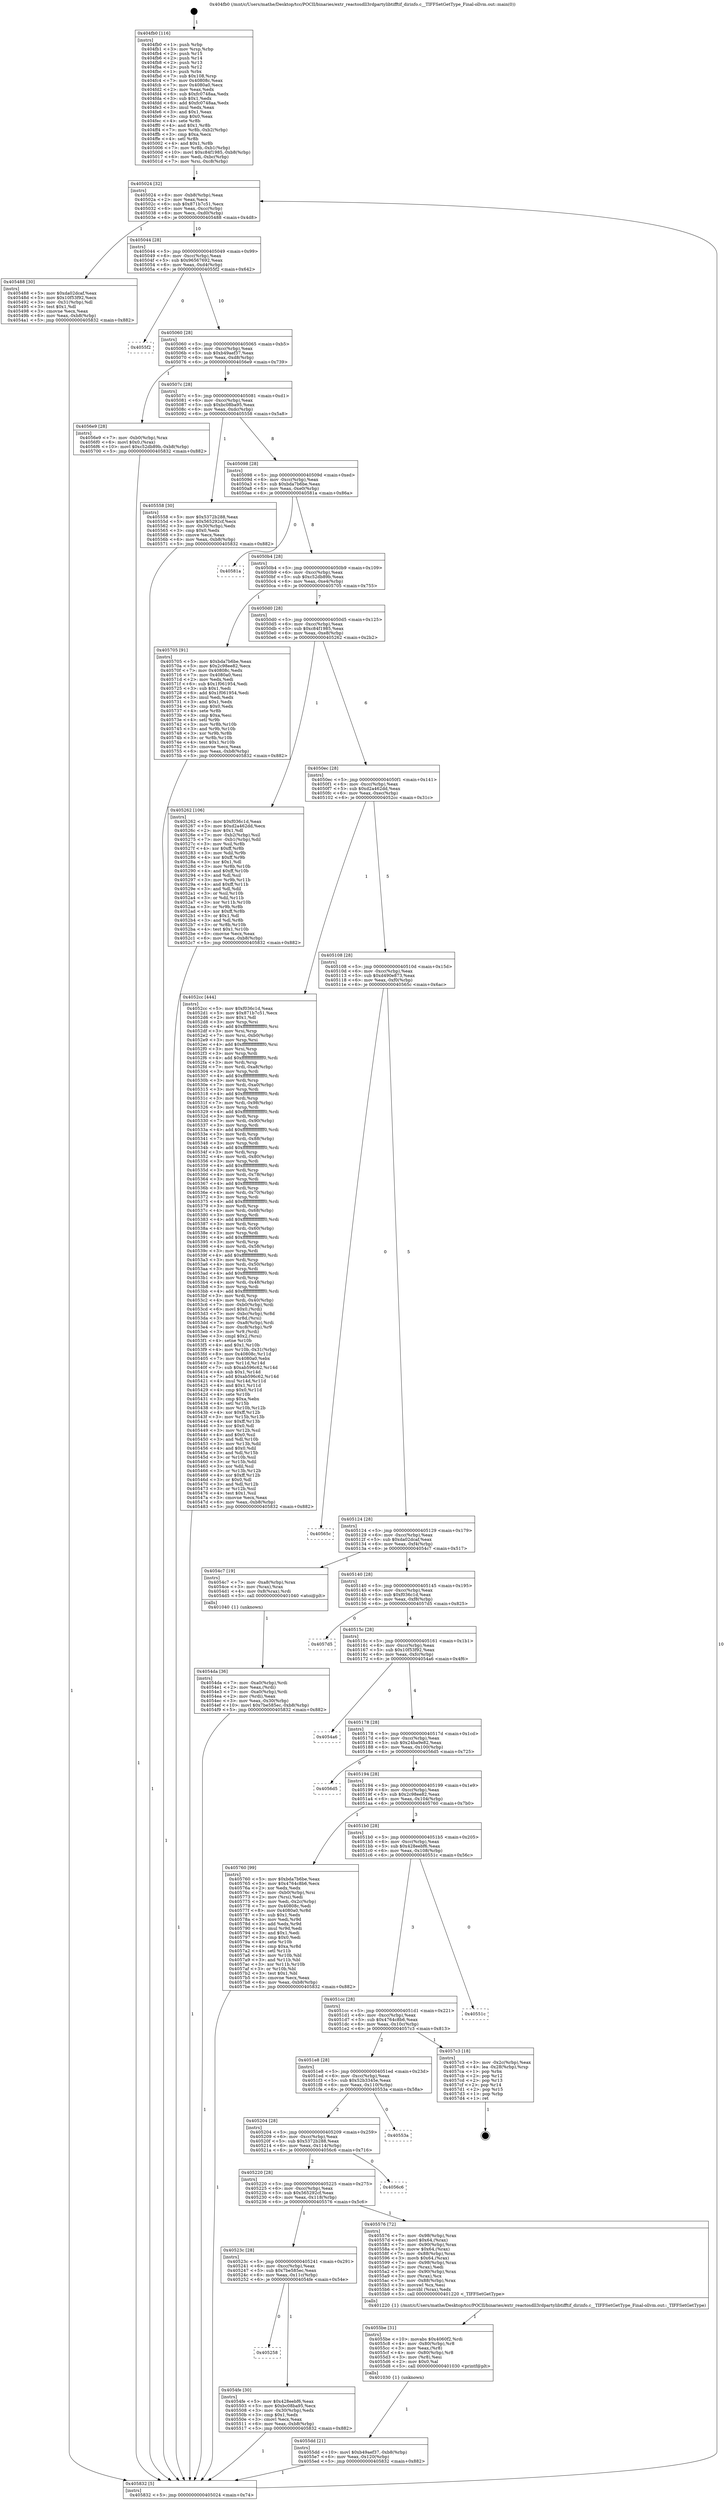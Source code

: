 digraph "0x404fb0" {
  label = "0x404fb0 (/mnt/c/Users/mathe/Desktop/tcc/POCII/binaries/extr_reactosdll3rdpartylibtifftif_dirinfo.c__TIFFSetGetType_Final-ollvm.out::main(0))"
  labelloc = "t"
  node[shape=record]

  Entry [label="",width=0.3,height=0.3,shape=circle,fillcolor=black,style=filled]
  "0x405024" [label="{
     0x405024 [32]\l
     | [instrs]\l
     &nbsp;&nbsp;0x405024 \<+6\>: mov -0xb8(%rbp),%eax\l
     &nbsp;&nbsp;0x40502a \<+2\>: mov %eax,%ecx\l
     &nbsp;&nbsp;0x40502c \<+6\>: sub $0x871b7c51,%ecx\l
     &nbsp;&nbsp;0x405032 \<+6\>: mov %eax,-0xcc(%rbp)\l
     &nbsp;&nbsp;0x405038 \<+6\>: mov %ecx,-0xd0(%rbp)\l
     &nbsp;&nbsp;0x40503e \<+6\>: je 0000000000405488 \<main+0x4d8\>\l
  }"]
  "0x405488" [label="{
     0x405488 [30]\l
     | [instrs]\l
     &nbsp;&nbsp;0x405488 \<+5\>: mov $0xda02dcaf,%eax\l
     &nbsp;&nbsp;0x40548d \<+5\>: mov $0x10f53f92,%ecx\l
     &nbsp;&nbsp;0x405492 \<+3\>: mov -0x31(%rbp),%dl\l
     &nbsp;&nbsp;0x405495 \<+3\>: test $0x1,%dl\l
     &nbsp;&nbsp;0x405498 \<+3\>: cmovne %ecx,%eax\l
     &nbsp;&nbsp;0x40549b \<+6\>: mov %eax,-0xb8(%rbp)\l
     &nbsp;&nbsp;0x4054a1 \<+5\>: jmp 0000000000405832 \<main+0x882\>\l
  }"]
  "0x405044" [label="{
     0x405044 [28]\l
     | [instrs]\l
     &nbsp;&nbsp;0x405044 \<+5\>: jmp 0000000000405049 \<main+0x99\>\l
     &nbsp;&nbsp;0x405049 \<+6\>: mov -0xcc(%rbp),%eax\l
     &nbsp;&nbsp;0x40504f \<+5\>: sub $0x96567692,%eax\l
     &nbsp;&nbsp;0x405054 \<+6\>: mov %eax,-0xd4(%rbp)\l
     &nbsp;&nbsp;0x40505a \<+6\>: je 00000000004055f2 \<main+0x642\>\l
  }"]
  Exit [label="",width=0.3,height=0.3,shape=circle,fillcolor=black,style=filled,peripheries=2]
  "0x4055f2" [label="{
     0x4055f2\l
  }", style=dashed]
  "0x405060" [label="{
     0x405060 [28]\l
     | [instrs]\l
     &nbsp;&nbsp;0x405060 \<+5\>: jmp 0000000000405065 \<main+0xb5\>\l
     &nbsp;&nbsp;0x405065 \<+6\>: mov -0xcc(%rbp),%eax\l
     &nbsp;&nbsp;0x40506b \<+5\>: sub $0xb49aef37,%eax\l
     &nbsp;&nbsp;0x405070 \<+6\>: mov %eax,-0xd8(%rbp)\l
     &nbsp;&nbsp;0x405076 \<+6\>: je 00000000004056e9 \<main+0x739\>\l
  }"]
  "0x4055dd" [label="{
     0x4055dd [21]\l
     | [instrs]\l
     &nbsp;&nbsp;0x4055dd \<+10\>: movl $0xb49aef37,-0xb8(%rbp)\l
     &nbsp;&nbsp;0x4055e7 \<+6\>: mov %eax,-0x120(%rbp)\l
     &nbsp;&nbsp;0x4055ed \<+5\>: jmp 0000000000405832 \<main+0x882\>\l
  }"]
  "0x4056e9" [label="{
     0x4056e9 [28]\l
     | [instrs]\l
     &nbsp;&nbsp;0x4056e9 \<+7\>: mov -0xb0(%rbp),%rax\l
     &nbsp;&nbsp;0x4056f0 \<+6\>: movl $0x0,(%rax)\l
     &nbsp;&nbsp;0x4056f6 \<+10\>: movl $0xc52db89b,-0xb8(%rbp)\l
     &nbsp;&nbsp;0x405700 \<+5\>: jmp 0000000000405832 \<main+0x882\>\l
  }"]
  "0x40507c" [label="{
     0x40507c [28]\l
     | [instrs]\l
     &nbsp;&nbsp;0x40507c \<+5\>: jmp 0000000000405081 \<main+0xd1\>\l
     &nbsp;&nbsp;0x405081 \<+6\>: mov -0xcc(%rbp),%eax\l
     &nbsp;&nbsp;0x405087 \<+5\>: sub $0xbc08ba95,%eax\l
     &nbsp;&nbsp;0x40508c \<+6\>: mov %eax,-0xdc(%rbp)\l
     &nbsp;&nbsp;0x405092 \<+6\>: je 0000000000405558 \<main+0x5a8\>\l
  }"]
  "0x4055be" [label="{
     0x4055be [31]\l
     | [instrs]\l
     &nbsp;&nbsp;0x4055be \<+10\>: movabs $0x4060f2,%rdi\l
     &nbsp;&nbsp;0x4055c8 \<+4\>: mov -0x80(%rbp),%r8\l
     &nbsp;&nbsp;0x4055cc \<+3\>: mov %eax,(%r8)\l
     &nbsp;&nbsp;0x4055cf \<+4\>: mov -0x80(%rbp),%r8\l
     &nbsp;&nbsp;0x4055d3 \<+3\>: mov (%r8),%esi\l
     &nbsp;&nbsp;0x4055d6 \<+2\>: mov $0x0,%al\l
     &nbsp;&nbsp;0x4055d8 \<+5\>: call 0000000000401030 \<printf@plt\>\l
     | [calls]\l
     &nbsp;&nbsp;0x401030 \{1\} (unknown)\l
  }"]
  "0x405558" [label="{
     0x405558 [30]\l
     | [instrs]\l
     &nbsp;&nbsp;0x405558 \<+5\>: mov $0x5372b288,%eax\l
     &nbsp;&nbsp;0x40555d \<+5\>: mov $0x565292cf,%ecx\l
     &nbsp;&nbsp;0x405562 \<+3\>: mov -0x30(%rbp),%edx\l
     &nbsp;&nbsp;0x405565 \<+3\>: cmp $0x0,%edx\l
     &nbsp;&nbsp;0x405568 \<+3\>: cmove %ecx,%eax\l
     &nbsp;&nbsp;0x40556b \<+6\>: mov %eax,-0xb8(%rbp)\l
     &nbsp;&nbsp;0x405571 \<+5\>: jmp 0000000000405832 \<main+0x882\>\l
  }"]
  "0x405098" [label="{
     0x405098 [28]\l
     | [instrs]\l
     &nbsp;&nbsp;0x405098 \<+5\>: jmp 000000000040509d \<main+0xed\>\l
     &nbsp;&nbsp;0x40509d \<+6\>: mov -0xcc(%rbp),%eax\l
     &nbsp;&nbsp;0x4050a3 \<+5\>: sub $0xbda7b6be,%eax\l
     &nbsp;&nbsp;0x4050a8 \<+6\>: mov %eax,-0xe0(%rbp)\l
     &nbsp;&nbsp;0x4050ae \<+6\>: je 000000000040581a \<main+0x86a\>\l
  }"]
  "0x405258" [label="{
     0x405258\l
  }", style=dashed]
  "0x40581a" [label="{
     0x40581a\l
  }", style=dashed]
  "0x4050b4" [label="{
     0x4050b4 [28]\l
     | [instrs]\l
     &nbsp;&nbsp;0x4050b4 \<+5\>: jmp 00000000004050b9 \<main+0x109\>\l
     &nbsp;&nbsp;0x4050b9 \<+6\>: mov -0xcc(%rbp),%eax\l
     &nbsp;&nbsp;0x4050bf \<+5\>: sub $0xc52db89b,%eax\l
     &nbsp;&nbsp;0x4050c4 \<+6\>: mov %eax,-0xe4(%rbp)\l
     &nbsp;&nbsp;0x4050ca \<+6\>: je 0000000000405705 \<main+0x755\>\l
  }"]
  "0x4054fe" [label="{
     0x4054fe [30]\l
     | [instrs]\l
     &nbsp;&nbsp;0x4054fe \<+5\>: mov $0x428eebf6,%eax\l
     &nbsp;&nbsp;0x405503 \<+5\>: mov $0xbc08ba95,%ecx\l
     &nbsp;&nbsp;0x405508 \<+3\>: mov -0x30(%rbp),%edx\l
     &nbsp;&nbsp;0x40550b \<+3\>: cmp $0x1,%edx\l
     &nbsp;&nbsp;0x40550e \<+3\>: cmovl %ecx,%eax\l
     &nbsp;&nbsp;0x405511 \<+6\>: mov %eax,-0xb8(%rbp)\l
     &nbsp;&nbsp;0x405517 \<+5\>: jmp 0000000000405832 \<main+0x882\>\l
  }"]
  "0x405705" [label="{
     0x405705 [91]\l
     | [instrs]\l
     &nbsp;&nbsp;0x405705 \<+5\>: mov $0xbda7b6be,%eax\l
     &nbsp;&nbsp;0x40570a \<+5\>: mov $0x2c98ee82,%ecx\l
     &nbsp;&nbsp;0x40570f \<+7\>: mov 0x40808c,%edx\l
     &nbsp;&nbsp;0x405716 \<+7\>: mov 0x4080a0,%esi\l
     &nbsp;&nbsp;0x40571d \<+2\>: mov %edx,%edi\l
     &nbsp;&nbsp;0x40571f \<+6\>: sub $0x1f061954,%edi\l
     &nbsp;&nbsp;0x405725 \<+3\>: sub $0x1,%edi\l
     &nbsp;&nbsp;0x405728 \<+6\>: add $0x1f061954,%edi\l
     &nbsp;&nbsp;0x40572e \<+3\>: imul %edi,%edx\l
     &nbsp;&nbsp;0x405731 \<+3\>: and $0x1,%edx\l
     &nbsp;&nbsp;0x405734 \<+3\>: cmp $0x0,%edx\l
     &nbsp;&nbsp;0x405737 \<+4\>: sete %r8b\l
     &nbsp;&nbsp;0x40573b \<+3\>: cmp $0xa,%esi\l
     &nbsp;&nbsp;0x40573e \<+4\>: setl %r9b\l
     &nbsp;&nbsp;0x405742 \<+3\>: mov %r8b,%r10b\l
     &nbsp;&nbsp;0x405745 \<+3\>: and %r9b,%r10b\l
     &nbsp;&nbsp;0x405748 \<+3\>: xor %r9b,%r8b\l
     &nbsp;&nbsp;0x40574b \<+3\>: or %r8b,%r10b\l
     &nbsp;&nbsp;0x40574e \<+4\>: test $0x1,%r10b\l
     &nbsp;&nbsp;0x405752 \<+3\>: cmovne %ecx,%eax\l
     &nbsp;&nbsp;0x405755 \<+6\>: mov %eax,-0xb8(%rbp)\l
     &nbsp;&nbsp;0x40575b \<+5\>: jmp 0000000000405832 \<main+0x882\>\l
  }"]
  "0x4050d0" [label="{
     0x4050d0 [28]\l
     | [instrs]\l
     &nbsp;&nbsp;0x4050d0 \<+5\>: jmp 00000000004050d5 \<main+0x125\>\l
     &nbsp;&nbsp;0x4050d5 \<+6\>: mov -0xcc(%rbp),%eax\l
     &nbsp;&nbsp;0x4050db \<+5\>: sub $0xc84f1985,%eax\l
     &nbsp;&nbsp;0x4050e0 \<+6\>: mov %eax,-0xe8(%rbp)\l
     &nbsp;&nbsp;0x4050e6 \<+6\>: je 0000000000405262 \<main+0x2b2\>\l
  }"]
  "0x40523c" [label="{
     0x40523c [28]\l
     | [instrs]\l
     &nbsp;&nbsp;0x40523c \<+5\>: jmp 0000000000405241 \<main+0x291\>\l
     &nbsp;&nbsp;0x405241 \<+6\>: mov -0xcc(%rbp),%eax\l
     &nbsp;&nbsp;0x405247 \<+5\>: sub $0x7be585ec,%eax\l
     &nbsp;&nbsp;0x40524c \<+6\>: mov %eax,-0x11c(%rbp)\l
     &nbsp;&nbsp;0x405252 \<+6\>: je 00000000004054fe \<main+0x54e\>\l
  }"]
  "0x405262" [label="{
     0x405262 [106]\l
     | [instrs]\l
     &nbsp;&nbsp;0x405262 \<+5\>: mov $0xf036c1d,%eax\l
     &nbsp;&nbsp;0x405267 \<+5\>: mov $0xd2a462dd,%ecx\l
     &nbsp;&nbsp;0x40526c \<+2\>: mov $0x1,%dl\l
     &nbsp;&nbsp;0x40526e \<+7\>: mov -0xb2(%rbp),%sil\l
     &nbsp;&nbsp;0x405275 \<+7\>: mov -0xb1(%rbp),%dil\l
     &nbsp;&nbsp;0x40527c \<+3\>: mov %sil,%r8b\l
     &nbsp;&nbsp;0x40527f \<+4\>: xor $0xff,%r8b\l
     &nbsp;&nbsp;0x405283 \<+3\>: mov %dil,%r9b\l
     &nbsp;&nbsp;0x405286 \<+4\>: xor $0xff,%r9b\l
     &nbsp;&nbsp;0x40528a \<+3\>: xor $0x1,%dl\l
     &nbsp;&nbsp;0x40528d \<+3\>: mov %r8b,%r10b\l
     &nbsp;&nbsp;0x405290 \<+4\>: and $0xff,%r10b\l
     &nbsp;&nbsp;0x405294 \<+3\>: and %dl,%sil\l
     &nbsp;&nbsp;0x405297 \<+3\>: mov %r9b,%r11b\l
     &nbsp;&nbsp;0x40529a \<+4\>: and $0xff,%r11b\l
     &nbsp;&nbsp;0x40529e \<+3\>: and %dl,%dil\l
     &nbsp;&nbsp;0x4052a1 \<+3\>: or %sil,%r10b\l
     &nbsp;&nbsp;0x4052a4 \<+3\>: or %dil,%r11b\l
     &nbsp;&nbsp;0x4052a7 \<+3\>: xor %r11b,%r10b\l
     &nbsp;&nbsp;0x4052aa \<+3\>: or %r9b,%r8b\l
     &nbsp;&nbsp;0x4052ad \<+4\>: xor $0xff,%r8b\l
     &nbsp;&nbsp;0x4052b1 \<+3\>: or $0x1,%dl\l
     &nbsp;&nbsp;0x4052b4 \<+3\>: and %dl,%r8b\l
     &nbsp;&nbsp;0x4052b7 \<+3\>: or %r8b,%r10b\l
     &nbsp;&nbsp;0x4052ba \<+4\>: test $0x1,%r10b\l
     &nbsp;&nbsp;0x4052be \<+3\>: cmovne %ecx,%eax\l
     &nbsp;&nbsp;0x4052c1 \<+6\>: mov %eax,-0xb8(%rbp)\l
     &nbsp;&nbsp;0x4052c7 \<+5\>: jmp 0000000000405832 \<main+0x882\>\l
  }"]
  "0x4050ec" [label="{
     0x4050ec [28]\l
     | [instrs]\l
     &nbsp;&nbsp;0x4050ec \<+5\>: jmp 00000000004050f1 \<main+0x141\>\l
     &nbsp;&nbsp;0x4050f1 \<+6\>: mov -0xcc(%rbp),%eax\l
     &nbsp;&nbsp;0x4050f7 \<+5\>: sub $0xd2a462dd,%eax\l
     &nbsp;&nbsp;0x4050fc \<+6\>: mov %eax,-0xec(%rbp)\l
     &nbsp;&nbsp;0x405102 \<+6\>: je 00000000004052cc \<main+0x31c\>\l
  }"]
  "0x405832" [label="{
     0x405832 [5]\l
     | [instrs]\l
     &nbsp;&nbsp;0x405832 \<+5\>: jmp 0000000000405024 \<main+0x74\>\l
  }"]
  "0x404fb0" [label="{
     0x404fb0 [116]\l
     | [instrs]\l
     &nbsp;&nbsp;0x404fb0 \<+1\>: push %rbp\l
     &nbsp;&nbsp;0x404fb1 \<+3\>: mov %rsp,%rbp\l
     &nbsp;&nbsp;0x404fb4 \<+2\>: push %r15\l
     &nbsp;&nbsp;0x404fb6 \<+2\>: push %r14\l
     &nbsp;&nbsp;0x404fb8 \<+2\>: push %r13\l
     &nbsp;&nbsp;0x404fba \<+2\>: push %r12\l
     &nbsp;&nbsp;0x404fbc \<+1\>: push %rbx\l
     &nbsp;&nbsp;0x404fbd \<+7\>: sub $0x108,%rsp\l
     &nbsp;&nbsp;0x404fc4 \<+7\>: mov 0x40808c,%eax\l
     &nbsp;&nbsp;0x404fcb \<+7\>: mov 0x4080a0,%ecx\l
     &nbsp;&nbsp;0x404fd2 \<+2\>: mov %eax,%edx\l
     &nbsp;&nbsp;0x404fd4 \<+6\>: sub $0xfc0748aa,%edx\l
     &nbsp;&nbsp;0x404fda \<+3\>: sub $0x1,%edx\l
     &nbsp;&nbsp;0x404fdd \<+6\>: add $0xfc0748aa,%edx\l
     &nbsp;&nbsp;0x404fe3 \<+3\>: imul %edx,%eax\l
     &nbsp;&nbsp;0x404fe6 \<+3\>: and $0x1,%eax\l
     &nbsp;&nbsp;0x404fe9 \<+3\>: cmp $0x0,%eax\l
     &nbsp;&nbsp;0x404fec \<+4\>: sete %r8b\l
     &nbsp;&nbsp;0x404ff0 \<+4\>: and $0x1,%r8b\l
     &nbsp;&nbsp;0x404ff4 \<+7\>: mov %r8b,-0xb2(%rbp)\l
     &nbsp;&nbsp;0x404ffb \<+3\>: cmp $0xa,%ecx\l
     &nbsp;&nbsp;0x404ffe \<+4\>: setl %r8b\l
     &nbsp;&nbsp;0x405002 \<+4\>: and $0x1,%r8b\l
     &nbsp;&nbsp;0x405006 \<+7\>: mov %r8b,-0xb1(%rbp)\l
     &nbsp;&nbsp;0x40500d \<+10\>: movl $0xc84f1985,-0xb8(%rbp)\l
     &nbsp;&nbsp;0x405017 \<+6\>: mov %edi,-0xbc(%rbp)\l
     &nbsp;&nbsp;0x40501d \<+7\>: mov %rsi,-0xc8(%rbp)\l
  }"]
  "0x405576" [label="{
     0x405576 [72]\l
     | [instrs]\l
     &nbsp;&nbsp;0x405576 \<+7\>: mov -0x98(%rbp),%rax\l
     &nbsp;&nbsp;0x40557d \<+6\>: movl $0x64,(%rax)\l
     &nbsp;&nbsp;0x405583 \<+7\>: mov -0x90(%rbp),%rax\l
     &nbsp;&nbsp;0x40558a \<+5\>: movw $0x64,(%rax)\l
     &nbsp;&nbsp;0x40558f \<+7\>: mov -0x88(%rbp),%rax\l
     &nbsp;&nbsp;0x405596 \<+3\>: movb $0x64,(%rax)\l
     &nbsp;&nbsp;0x405599 \<+7\>: mov -0x98(%rbp),%rax\l
     &nbsp;&nbsp;0x4055a0 \<+2\>: mov (%rax),%edi\l
     &nbsp;&nbsp;0x4055a2 \<+7\>: mov -0x90(%rbp),%rax\l
     &nbsp;&nbsp;0x4055a9 \<+3\>: mov (%rax),%cx\l
     &nbsp;&nbsp;0x4055ac \<+7\>: mov -0x88(%rbp),%rax\l
     &nbsp;&nbsp;0x4055b3 \<+3\>: movswl %cx,%esi\l
     &nbsp;&nbsp;0x4055b6 \<+3\>: movzbl (%rax),%edx\l
     &nbsp;&nbsp;0x4055b9 \<+5\>: call 0000000000401220 \<_TIFFSetGetType\>\l
     | [calls]\l
     &nbsp;&nbsp;0x401220 \{1\} (/mnt/c/Users/mathe/Desktop/tcc/POCII/binaries/extr_reactosdll3rdpartylibtifftif_dirinfo.c__TIFFSetGetType_Final-ollvm.out::_TIFFSetGetType)\l
  }"]
  "0x4052cc" [label="{
     0x4052cc [444]\l
     | [instrs]\l
     &nbsp;&nbsp;0x4052cc \<+5\>: mov $0xf036c1d,%eax\l
     &nbsp;&nbsp;0x4052d1 \<+5\>: mov $0x871b7c51,%ecx\l
     &nbsp;&nbsp;0x4052d6 \<+2\>: mov $0x1,%dl\l
     &nbsp;&nbsp;0x4052d8 \<+3\>: mov %rsp,%rsi\l
     &nbsp;&nbsp;0x4052db \<+4\>: add $0xfffffffffffffff0,%rsi\l
     &nbsp;&nbsp;0x4052df \<+3\>: mov %rsi,%rsp\l
     &nbsp;&nbsp;0x4052e2 \<+7\>: mov %rsi,-0xb0(%rbp)\l
     &nbsp;&nbsp;0x4052e9 \<+3\>: mov %rsp,%rsi\l
     &nbsp;&nbsp;0x4052ec \<+4\>: add $0xfffffffffffffff0,%rsi\l
     &nbsp;&nbsp;0x4052f0 \<+3\>: mov %rsi,%rsp\l
     &nbsp;&nbsp;0x4052f3 \<+3\>: mov %rsp,%rdi\l
     &nbsp;&nbsp;0x4052f6 \<+4\>: add $0xfffffffffffffff0,%rdi\l
     &nbsp;&nbsp;0x4052fa \<+3\>: mov %rdi,%rsp\l
     &nbsp;&nbsp;0x4052fd \<+7\>: mov %rdi,-0xa8(%rbp)\l
     &nbsp;&nbsp;0x405304 \<+3\>: mov %rsp,%rdi\l
     &nbsp;&nbsp;0x405307 \<+4\>: add $0xfffffffffffffff0,%rdi\l
     &nbsp;&nbsp;0x40530b \<+3\>: mov %rdi,%rsp\l
     &nbsp;&nbsp;0x40530e \<+7\>: mov %rdi,-0xa0(%rbp)\l
     &nbsp;&nbsp;0x405315 \<+3\>: mov %rsp,%rdi\l
     &nbsp;&nbsp;0x405318 \<+4\>: add $0xfffffffffffffff0,%rdi\l
     &nbsp;&nbsp;0x40531c \<+3\>: mov %rdi,%rsp\l
     &nbsp;&nbsp;0x40531f \<+7\>: mov %rdi,-0x98(%rbp)\l
     &nbsp;&nbsp;0x405326 \<+3\>: mov %rsp,%rdi\l
     &nbsp;&nbsp;0x405329 \<+4\>: add $0xfffffffffffffff0,%rdi\l
     &nbsp;&nbsp;0x40532d \<+3\>: mov %rdi,%rsp\l
     &nbsp;&nbsp;0x405330 \<+7\>: mov %rdi,-0x90(%rbp)\l
     &nbsp;&nbsp;0x405337 \<+3\>: mov %rsp,%rdi\l
     &nbsp;&nbsp;0x40533a \<+4\>: add $0xfffffffffffffff0,%rdi\l
     &nbsp;&nbsp;0x40533e \<+3\>: mov %rdi,%rsp\l
     &nbsp;&nbsp;0x405341 \<+7\>: mov %rdi,-0x88(%rbp)\l
     &nbsp;&nbsp;0x405348 \<+3\>: mov %rsp,%rdi\l
     &nbsp;&nbsp;0x40534b \<+4\>: add $0xfffffffffffffff0,%rdi\l
     &nbsp;&nbsp;0x40534f \<+3\>: mov %rdi,%rsp\l
     &nbsp;&nbsp;0x405352 \<+4\>: mov %rdi,-0x80(%rbp)\l
     &nbsp;&nbsp;0x405356 \<+3\>: mov %rsp,%rdi\l
     &nbsp;&nbsp;0x405359 \<+4\>: add $0xfffffffffffffff0,%rdi\l
     &nbsp;&nbsp;0x40535d \<+3\>: mov %rdi,%rsp\l
     &nbsp;&nbsp;0x405360 \<+4\>: mov %rdi,-0x78(%rbp)\l
     &nbsp;&nbsp;0x405364 \<+3\>: mov %rsp,%rdi\l
     &nbsp;&nbsp;0x405367 \<+4\>: add $0xfffffffffffffff0,%rdi\l
     &nbsp;&nbsp;0x40536b \<+3\>: mov %rdi,%rsp\l
     &nbsp;&nbsp;0x40536e \<+4\>: mov %rdi,-0x70(%rbp)\l
     &nbsp;&nbsp;0x405372 \<+3\>: mov %rsp,%rdi\l
     &nbsp;&nbsp;0x405375 \<+4\>: add $0xfffffffffffffff0,%rdi\l
     &nbsp;&nbsp;0x405379 \<+3\>: mov %rdi,%rsp\l
     &nbsp;&nbsp;0x40537c \<+4\>: mov %rdi,-0x68(%rbp)\l
     &nbsp;&nbsp;0x405380 \<+3\>: mov %rsp,%rdi\l
     &nbsp;&nbsp;0x405383 \<+4\>: add $0xfffffffffffffff0,%rdi\l
     &nbsp;&nbsp;0x405387 \<+3\>: mov %rdi,%rsp\l
     &nbsp;&nbsp;0x40538a \<+4\>: mov %rdi,-0x60(%rbp)\l
     &nbsp;&nbsp;0x40538e \<+3\>: mov %rsp,%rdi\l
     &nbsp;&nbsp;0x405391 \<+4\>: add $0xfffffffffffffff0,%rdi\l
     &nbsp;&nbsp;0x405395 \<+3\>: mov %rdi,%rsp\l
     &nbsp;&nbsp;0x405398 \<+4\>: mov %rdi,-0x58(%rbp)\l
     &nbsp;&nbsp;0x40539c \<+3\>: mov %rsp,%rdi\l
     &nbsp;&nbsp;0x40539f \<+4\>: add $0xfffffffffffffff0,%rdi\l
     &nbsp;&nbsp;0x4053a3 \<+3\>: mov %rdi,%rsp\l
     &nbsp;&nbsp;0x4053a6 \<+4\>: mov %rdi,-0x50(%rbp)\l
     &nbsp;&nbsp;0x4053aa \<+3\>: mov %rsp,%rdi\l
     &nbsp;&nbsp;0x4053ad \<+4\>: add $0xfffffffffffffff0,%rdi\l
     &nbsp;&nbsp;0x4053b1 \<+3\>: mov %rdi,%rsp\l
     &nbsp;&nbsp;0x4053b4 \<+4\>: mov %rdi,-0x48(%rbp)\l
     &nbsp;&nbsp;0x4053b8 \<+3\>: mov %rsp,%rdi\l
     &nbsp;&nbsp;0x4053bb \<+4\>: add $0xfffffffffffffff0,%rdi\l
     &nbsp;&nbsp;0x4053bf \<+3\>: mov %rdi,%rsp\l
     &nbsp;&nbsp;0x4053c2 \<+4\>: mov %rdi,-0x40(%rbp)\l
     &nbsp;&nbsp;0x4053c6 \<+7\>: mov -0xb0(%rbp),%rdi\l
     &nbsp;&nbsp;0x4053cd \<+6\>: movl $0x0,(%rdi)\l
     &nbsp;&nbsp;0x4053d3 \<+7\>: mov -0xbc(%rbp),%r8d\l
     &nbsp;&nbsp;0x4053da \<+3\>: mov %r8d,(%rsi)\l
     &nbsp;&nbsp;0x4053dd \<+7\>: mov -0xa8(%rbp),%rdi\l
     &nbsp;&nbsp;0x4053e4 \<+7\>: mov -0xc8(%rbp),%r9\l
     &nbsp;&nbsp;0x4053eb \<+3\>: mov %r9,(%rdi)\l
     &nbsp;&nbsp;0x4053ee \<+3\>: cmpl $0x2,(%rsi)\l
     &nbsp;&nbsp;0x4053f1 \<+4\>: setne %r10b\l
     &nbsp;&nbsp;0x4053f5 \<+4\>: and $0x1,%r10b\l
     &nbsp;&nbsp;0x4053f9 \<+4\>: mov %r10b,-0x31(%rbp)\l
     &nbsp;&nbsp;0x4053fd \<+8\>: mov 0x40808c,%r11d\l
     &nbsp;&nbsp;0x405405 \<+7\>: mov 0x4080a0,%ebx\l
     &nbsp;&nbsp;0x40540c \<+3\>: mov %r11d,%r14d\l
     &nbsp;&nbsp;0x40540f \<+7\>: sub $0xab596c62,%r14d\l
     &nbsp;&nbsp;0x405416 \<+4\>: sub $0x1,%r14d\l
     &nbsp;&nbsp;0x40541a \<+7\>: add $0xab596c62,%r14d\l
     &nbsp;&nbsp;0x405421 \<+4\>: imul %r14d,%r11d\l
     &nbsp;&nbsp;0x405425 \<+4\>: and $0x1,%r11d\l
     &nbsp;&nbsp;0x405429 \<+4\>: cmp $0x0,%r11d\l
     &nbsp;&nbsp;0x40542d \<+4\>: sete %r10b\l
     &nbsp;&nbsp;0x405431 \<+3\>: cmp $0xa,%ebx\l
     &nbsp;&nbsp;0x405434 \<+4\>: setl %r15b\l
     &nbsp;&nbsp;0x405438 \<+3\>: mov %r10b,%r12b\l
     &nbsp;&nbsp;0x40543b \<+4\>: xor $0xff,%r12b\l
     &nbsp;&nbsp;0x40543f \<+3\>: mov %r15b,%r13b\l
     &nbsp;&nbsp;0x405442 \<+4\>: xor $0xff,%r13b\l
     &nbsp;&nbsp;0x405446 \<+3\>: xor $0x0,%dl\l
     &nbsp;&nbsp;0x405449 \<+3\>: mov %r12b,%sil\l
     &nbsp;&nbsp;0x40544c \<+4\>: and $0x0,%sil\l
     &nbsp;&nbsp;0x405450 \<+3\>: and %dl,%r10b\l
     &nbsp;&nbsp;0x405453 \<+3\>: mov %r13b,%dil\l
     &nbsp;&nbsp;0x405456 \<+4\>: and $0x0,%dil\l
     &nbsp;&nbsp;0x40545a \<+3\>: and %dl,%r15b\l
     &nbsp;&nbsp;0x40545d \<+3\>: or %r10b,%sil\l
     &nbsp;&nbsp;0x405460 \<+3\>: or %r15b,%dil\l
     &nbsp;&nbsp;0x405463 \<+3\>: xor %dil,%sil\l
     &nbsp;&nbsp;0x405466 \<+3\>: or %r13b,%r12b\l
     &nbsp;&nbsp;0x405469 \<+4\>: xor $0xff,%r12b\l
     &nbsp;&nbsp;0x40546d \<+3\>: or $0x0,%dl\l
     &nbsp;&nbsp;0x405470 \<+3\>: and %dl,%r12b\l
     &nbsp;&nbsp;0x405473 \<+3\>: or %r12b,%sil\l
     &nbsp;&nbsp;0x405476 \<+4\>: test $0x1,%sil\l
     &nbsp;&nbsp;0x40547a \<+3\>: cmovne %ecx,%eax\l
     &nbsp;&nbsp;0x40547d \<+6\>: mov %eax,-0xb8(%rbp)\l
     &nbsp;&nbsp;0x405483 \<+5\>: jmp 0000000000405832 \<main+0x882\>\l
  }"]
  "0x405108" [label="{
     0x405108 [28]\l
     | [instrs]\l
     &nbsp;&nbsp;0x405108 \<+5\>: jmp 000000000040510d \<main+0x15d\>\l
     &nbsp;&nbsp;0x40510d \<+6\>: mov -0xcc(%rbp),%eax\l
     &nbsp;&nbsp;0x405113 \<+5\>: sub $0xd490e873,%eax\l
     &nbsp;&nbsp;0x405118 \<+6\>: mov %eax,-0xf0(%rbp)\l
     &nbsp;&nbsp;0x40511e \<+6\>: je 000000000040565c \<main+0x6ac\>\l
  }"]
  "0x405220" [label="{
     0x405220 [28]\l
     | [instrs]\l
     &nbsp;&nbsp;0x405220 \<+5\>: jmp 0000000000405225 \<main+0x275\>\l
     &nbsp;&nbsp;0x405225 \<+6\>: mov -0xcc(%rbp),%eax\l
     &nbsp;&nbsp;0x40522b \<+5\>: sub $0x565292cf,%eax\l
     &nbsp;&nbsp;0x405230 \<+6\>: mov %eax,-0x118(%rbp)\l
     &nbsp;&nbsp;0x405236 \<+6\>: je 0000000000405576 \<main+0x5c6\>\l
  }"]
  "0x4056c6" [label="{
     0x4056c6\l
  }", style=dashed]
  "0x40565c" [label="{
     0x40565c\l
  }", style=dashed]
  "0x405124" [label="{
     0x405124 [28]\l
     | [instrs]\l
     &nbsp;&nbsp;0x405124 \<+5\>: jmp 0000000000405129 \<main+0x179\>\l
     &nbsp;&nbsp;0x405129 \<+6\>: mov -0xcc(%rbp),%eax\l
     &nbsp;&nbsp;0x40512f \<+5\>: sub $0xda02dcaf,%eax\l
     &nbsp;&nbsp;0x405134 \<+6\>: mov %eax,-0xf4(%rbp)\l
     &nbsp;&nbsp;0x40513a \<+6\>: je 00000000004054c7 \<main+0x517\>\l
  }"]
  "0x405204" [label="{
     0x405204 [28]\l
     | [instrs]\l
     &nbsp;&nbsp;0x405204 \<+5\>: jmp 0000000000405209 \<main+0x259\>\l
     &nbsp;&nbsp;0x405209 \<+6\>: mov -0xcc(%rbp),%eax\l
     &nbsp;&nbsp;0x40520f \<+5\>: sub $0x5372b288,%eax\l
     &nbsp;&nbsp;0x405214 \<+6\>: mov %eax,-0x114(%rbp)\l
     &nbsp;&nbsp;0x40521a \<+6\>: je 00000000004056c6 \<main+0x716\>\l
  }"]
  "0x4054c7" [label="{
     0x4054c7 [19]\l
     | [instrs]\l
     &nbsp;&nbsp;0x4054c7 \<+7\>: mov -0xa8(%rbp),%rax\l
     &nbsp;&nbsp;0x4054ce \<+3\>: mov (%rax),%rax\l
     &nbsp;&nbsp;0x4054d1 \<+4\>: mov 0x8(%rax),%rdi\l
     &nbsp;&nbsp;0x4054d5 \<+5\>: call 0000000000401040 \<atoi@plt\>\l
     | [calls]\l
     &nbsp;&nbsp;0x401040 \{1\} (unknown)\l
  }"]
  "0x405140" [label="{
     0x405140 [28]\l
     | [instrs]\l
     &nbsp;&nbsp;0x405140 \<+5\>: jmp 0000000000405145 \<main+0x195\>\l
     &nbsp;&nbsp;0x405145 \<+6\>: mov -0xcc(%rbp),%eax\l
     &nbsp;&nbsp;0x40514b \<+5\>: sub $0xf036c1d,%eax\l
     &nbsp;&nbsp;0x405150 \<+6\>: mov %eax,-0xf8(%rbp)\l
     &nbsp;&nbsp;0x405156 \<+6\>: je 00000000004057d5 \<main+0x825\>\l
  }"]
  "0x4054da" [label="{
     0x4054da [36]\l
     | [instrs]\l
     &nbsp;&nbsp;0x4054da \<+7\>: mov -0xa0(%rbp),%rdi\l
     &nbsp;&nbsp;0x4054e1 \<+2\>: mov %eax,(%rdi)\l
     &nbsp;&nbsp;0x4054e3 \<+7\>: mov -0xa0(%rbp),%rdi\l
     &nbsp;&nbsp;0x4054ea \<+2\>: mov (%rdi),%eax\l
     &nbsp;&nbsp;0x4054ec \<+3\>: mov %eax,-0x30(%rbp)\l
     &nbsp;&nbsp;0x4054ef \<+10\>: movl $0x7be585ec,-0xb8(%rbp)\l
     &nbsp;&nbsp;0x4054f9 \<+5\>: jmp 0000000000405832 \<main+0x882\>\l
  }"]
  "0x40553a" [label="{
     0x40553a\l
  }", style=dashed]
  "0x4057d5" [label="{
     0x4057d5\l
  }", style=dashed]
  "0x40515c" [label="{
     0x40515c [28]\l
     | [instrs]\l
     &nbsp;&nbsp;0x40515c \<+5\>: jmp 0000000000405161 \<main+0x1b1\>\l
     &nbsp;&nbsp;0x405161 \<+6\>: mov -0xcc(%rbp),%eax\l
     &nbsp;&nbsp;0x405167 \<+5\>: sub $0x10f53f92,%eax\l
     &nbsp;&nbsp;0x40516c \<+6\>: mov %eax,-0xfc(%rbp)\l
     &nbsp;&nbsp;0x405172 \<+6\>: je 00000000004054a6 \<main+0x4f6\>\l
  }"]
  "0x4051e8" [label="{
     0x4051e8 [28]\l
     | [instrs]\l
     &nbsp;&nbsp;0x4051e8 \<+5\>: jmp 00000000004051ed \<main+0x23d\>\l
     &nbsp;&nbsp;0x4051ed \<+6\>: mov -0xcc(%rbp),%eax\l
     &nbsp;&nbsp;0x4051f3 \<+5\>: sub $0x52b3345e,%eax\l
     &nbsp;&nbsp;0x4051f8 \<+6\>: mov %eax,-0x110(%rbp)\l
     &nbsp;&nbsp;0x4051fe \<+6\>: je 000000000040553a \<main+0x58a\>\l
  }"]
  "0x4054a6" [label="{
     0x4054a6\l
  }", style=dashed]
  "0x405178" [label="{
     0x405178 [28]\l
     | [instrs]\l
     &nbsp;&nbsp;0x405178 \<+5\>: jmp 000000000040517d \<main+0x1cd\>\l
     &nbsp;&nbsp;0x40517d \<+6\>: mov -0xcc(%rbp),%eax\l
     &nbsp;&nbsp;0x405183 \<+5\>: sub $0x24ba9e82,%eax\l
     &nbsp;&nbsp;0x405188 \<+6\>: mov %eax,-0x100(%rbp)\l
     &nbsp;&nbsp;0x40518e \<+6\>: je 00000000004056d5 \<main+0x725\>\l
  }"]
  "0x4057c3" [label="{
     0x4057c3 [18]\l
     | [instrs]\l
     &nbsp;&nbsp;0x4057c3 \<+3\>: mov -0x2c(%rbp),%eax\l
     &nbsp;&nbsp;0x4057c6 \<+4\>: lea -0x28(%rbp),%rsp\l
     &nbsp;&nbsp;0x4057ca \<+1\>: pop %rbx\l
     &nbsp;&nbsp;0x4057cb \<+2\>: pop %r12\l
     &nbsp;&nbsp;0x4057cd \<+2\>: pop %r13\l
     &nbsp;&nbsp;0x4057cf \<+2\>: pop %r14\l
     &nbsp;&nbsp;0x4057d1 \<+2\>: pop %r15\l
     &nbsp;&nbsp;0x4057d3 \<+1\>: pop %rbp\l
     &nbsp;&nbsp;0x4057d4 \<+1\>: ret\l
  }"]
  "0x4056d5" [label="{
     0x4056d5\l
  }", style=dashed]
  "0x405194" [label="{
     0x405194 [28]\l
     | [instrs]\l
     &nbsp;&nbsp;0x405194 \<+5\>: jmp 0000000000405199 \<main+0x1e9\>\l
     &nbsp;&nbsp;0x405199 \<+6\>: mov -0xcc(%rbp),%eax\l
     &nbsp;&nbsp;0x40519f \<+5\>: sub $0x2c98ee82,%eax\l
     &nbsp;&nbsp;0x4051a4 \<+6\>: mov %eax,-0x104(%rbp)\l
     &nbsp;&nbsp;0x4051aa \<+6\>: je 0000000000405760 \<main+0x7b0\>\l
  }"]
  "0x4051cc" [label="{
     0x4051cc [28]\l
     | [instrs]\l
     &nbsp;&nbsp;0x4051cc \<+5\>: jmp 00000000004051d1 \<main+0x221\>\l
     &nbsp;&nbsp;0x4051d1 \<+6\>: mov -0xcc(%rbp),%eax\l
     &nbsp;&nbsp;0x4051d7 \<+5\>: sub $0x4764c8b6,%eax\l
     &nbsp;&nbsp;0x4051dc \<+6\>: mov %eax,-0x10c(%rbp)\l
     &nbsp;&nbsp;0x4051e2 \<+6\>: je 00000000004057c3 \<main+0x813\>\l
  }"]
  "0x405760" [label="{
     0x405760 [99]\l
     | [instrs]\l
     &nbsp;&nbsp;0x405760 \<+5\>: mov $0xbda7b6be,%eax\l
     &nbsp;&nbsp;0x405765 \<+5\>: mov $0x4764c8b6,%ecx\l
     &nbsp;&nbsp;0x40576a \<+2\>: xor %edx,%edx\l
     &nbsp;&nbsp;0x40576c \<+7\>: mov -0xb0(%rbp),%rsi\l
     &nbsp;&nbsp;0x405773 \<+2\>: mov (%rsi),%edi\l
     &nbsp;&nbsp;0x405775 \<+3\>: mov %edi,-0x2c(%rbp)\l
     &nbsp;&nbsp;0x405778 \<+7\>: mov 0x40808c,%edi\l
     &nbsp;&nbsp;0x40577f \<+8\>: mov 0x4080a0,%r8d\l
     &nbsp;&nbsp;0x405787 \<+3\>: sub $0x1,%edx\l
     &nbsp;&nbsp;0x40578a \<+3\>: mov %edi,%r9d\l
     &nbsp;&nbsp;0x40578d \<+3\>: add %edx,%r9d\l
     &nbsp;&nbsp;0x405790 \<+4\>: imul %r9d,%edi\l
     &nbsp;&nbsp;0x405794 \<+3\>: and $0x1,%edi\l
     &nbsp;&nbsp;0x405797 \<+3\>: cmp $0x0,%edi\l
     &nbsp;&nbsp;0x40579a \<+4\>: sete %r10b\l
     &nbsp;&nbsp;0x40579e \<+4\>: cmp $0xa,%r8d\l
     &nbsp;&nbsp;0x4057a2 \<+4\>: setl %r11b\l
     &nbsp;&nbsp;0x4057a6 \<+3\>: mov %r10b,%bl\l
     &nbsp;&nbsp;0x4057a9 \<+3\>: and %r11b,%bl\l
     &nbsp;&nbsp;0x4057ac \<+3\>: xor %r11b,%r10b\l
     &nbsp;&nbsp;0x4057af \<+3\>: or %r10b,%bl\l
     &nbsp;&nbsp;0x4057b2 \<+3\>: test $0x1,%bl\l
     &nbsp;&nbsp;0x4057b5 \<+3\>: cmovne %ecx,%eax\l
     &nbsp;&nbsp;0x4057b8 \<+6\>: mov %eax,-0xb8(%rbp)\l
     &nbsp;&nbsp;0x4057be \<+5\>: jmp 0000000000405832 \<main+0x882\>\l
  }"]
  "0x4051b0" [label="{
     0x4051b0 [28]\l
     | [instrs]\l
     &nbsp;&nbsp;0x4051b0 \<+5\>: jmp 00000000004051b5 \<main+0x205\>\l
     &nbsp;&nbsp;0x4051b5 \<+6\>: mov -0xcc(%rbp),%eax\l
     &nbsp;&nbsp;0x4051bb \<+5\>: sub $0x428eebf6,%eax\l
     &nbsp;&nbsp;0x4051c0 \<+6\>: mov %eax,-0x108(%rbp)\l
     &nbsp;&nbsp;0x4051c6 \<+6\>: je 000000000040551c \<main+0x56c\>\l
  }"]
  "0x40551c" [label="{
     0x40551c\l
  }", style=dashed]
  Entry -> "0x404fb0" [label=" 1"]
  "0x405024" -> "0x405488" [label=" 1"]
  "0x405024" -> "0x405044" [label=" 10"]
  "0x4057c3" -> Exit [label=" 1"]
  "0x405044" -> "0x4055f2" [label=" 0"]
  "0x405044" -> "0x405060" [label=" 10"]
  "0x405760" -> "0x405832" [label=" 1"]
  "0x405060" -> "0x4056e9" [label=" 1"]
  "0x405060" -> "0x40507c" [label=" 9"]
  "0x405705" -> "0x405832" [label=" 1"]
  "0x40507c" -> "0x405558" [label=" 1"]
  "0x40507c" -> "0x405098" [label=" 8"]
  "0x4056e9" -> "0x405832" [label=" 1"]
  "0x405098" -> "0x40581a" [label=" 0"]
  "0x405098" -> "0x4050b4" [label=" 8"]
  "0x4055dd" -> "0x405832" [label=" 1"]
  "0x4050b4" -> "0x405705" [label=" 1"]
  "0x4050b4" -> "0x4050d0" [label=" 7"]
  "0x4055be" -> "0x4055dd" [label=" 1"]
  "0x4050d0" -> "0x405262" [label=" 1"]
  "0x4050d0" -> "0x4050ec" [label=" 6"]
  "0x405262" -> "0x405832" [label=" 1"]
  "0x404fb0" -> "0x405024" [label=" 1"]
  "0x405832" -> "0x405024" [label=" 10"]
  "0x405558" -> "0x405832" [label=" 1"]
  "0x4050ec" -> "0x4052cc" [label=" 1"]
  "0x4050ec" -> "0x405108" [label=" 5"]
  "0x4054fe" -> "0x405832" [label=" 1"]
  "0x4052cc" -> "0x405832" [label=" 1"]
  "0x405488" -> "0x405832" [label=" 1"]
  "0x40523c" -> "0x4054fe" [label=" 1"]
  "0x405108" -> "0x40565c" [label=" 0"]
  "0x405108" -> "0x405124" [label=" 5"]
  "0x405576" -> "0x4055be" [label=" 1"]
  "0x405124" -> "0x4054c7" [label=" 1"]
  "0x405124" -> "0x405140" [label=" 4"]
  "0x4054c7" -> "0x4054da" [label=" 1"]
  "0x4054da" -> "0x405832" [label=" 1"]
  "0x405220" -> "0x405576" [label=" 1"]
  "0x405140" -> "0x4057d5" [label=" 0"]
  "0x405140" -> "0x40515c" [label=" 4"]
  "0x40523c" -> "0x405258" [label=" 0"]
  "0x40515c" -> "0x4054a6" [label=" 0"]
  "0x40515c" -> "0x405178" [label=" 4"]
  "0x405204" -> "0x4056c6" [label=" 0"]
  "0x405178" -> "0x4056d5" [label=" 0"]
  "0x405178" -> "0x405194" [label=" 4"]
  "0x405220" -> "0x40523c" [label=" 1"]
  "0x405194" -> "0x405760" [label=" 1"]
  "0x405194" -> "0x4051b0" [label=" 3"]
  "0x4051e8" -> "0x40553a" [label=" 0"]
  "0x4051b0" -> "0x40551c" [label=" 0"]
  "0x4051b0" -> "0x4051cc" [label=" 3"]
  "0x4051e8" -> "0x405204" [label=" 2"]
  "0x4051cc" -> "0x4057c3" [label=" 1"]
  "0x4051cc" -> "0x4051e8" [label=" 2"]
  "0x405204" -> "0x405220" [label=" 2"]
}
